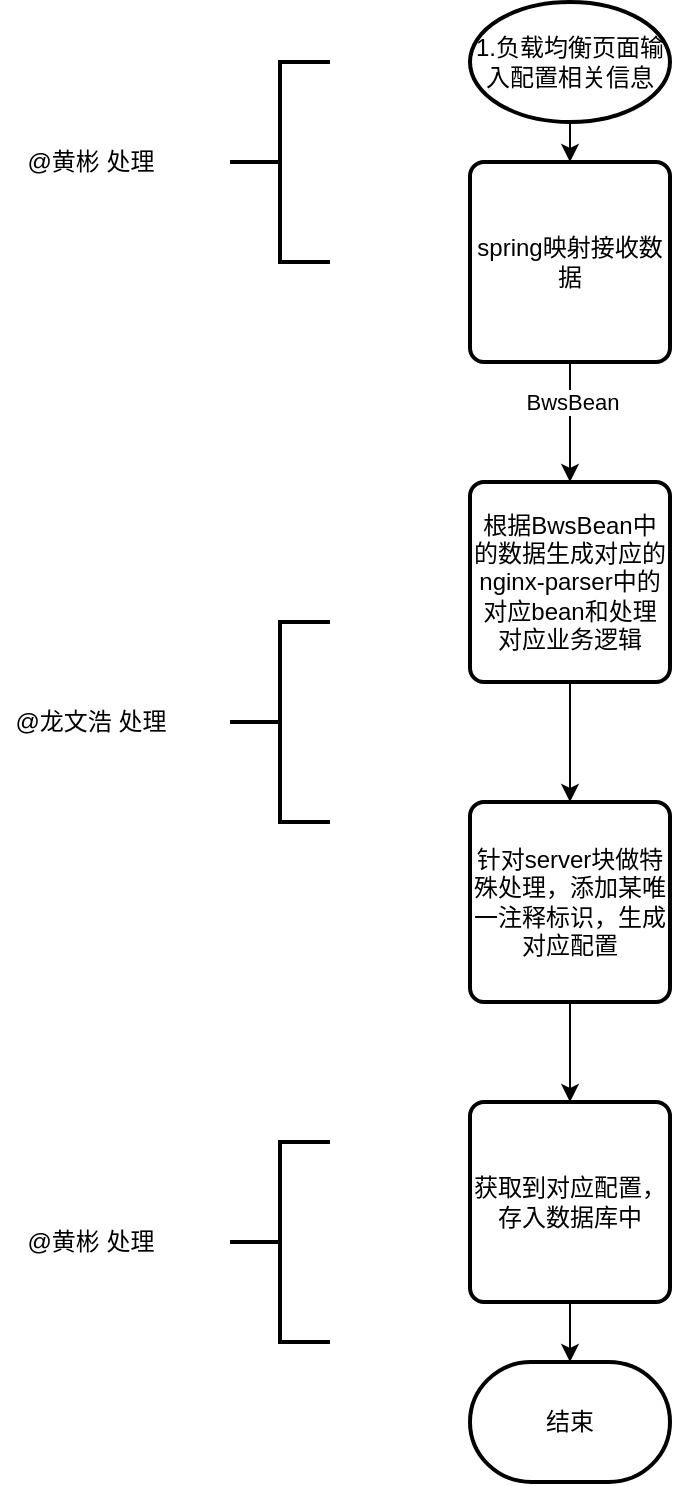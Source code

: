 <mxfile version="14.5.10" type="github">
  <diagram name="Page-1" id="74e2e168-ea6b-b213-b513-2b3c1d86103e">
    <mxGraphModel dx="1808" dy="1178" grid="1" gridSize="10" guides="1" tooltips="1" connect="1" arrows="1" fold="1" page="1" pageScale="1" pageWidth="1100" pageHeight="850" background="none" math="0" shadow="0">
      <root>
        <mxCell id="0" />
        <mxCell id="1" parent="0" />
        <mxCell id="Xdrb1TJ8sYdwbjvWpWTI-3" style="edgeStyle=orthogonalEdgeStyle;rounded=0;orthogonalLoop=1;jettySize=auto;html=1;exitX=0.5;exitY=1;exitDx=0;exitDy=0;exitPerimeter=0;entryX=0.5;entryY=0;entryDx=0;entryDy=0;" edge="1" parent="1" source="Xdrb1TJ8sYdwbjvWpWTI-1" target="Xdrb1TJ8sYdwbjvWpWTI-2">
          <mxGeometry relative="1" as="geometry" />
        </mxCell>
        <mxCell id="Xdrb1TJ8sYdwbjvWpWTI-1" value="1.负载均衡页面输入配置相关信息" style="strokeWidth=2;html=1;shape=mxgraph.flowchart.start_1;whiteSpace=wrap;" vertex="1" parent="1">
          <mxGeometry x="370" y="40" width="100" height="60" as="geometry" />
        </mxCell>
        <mxCell id="Xdrb1TJ8sYdwbjvWpWTI-7" style="edgeStyle=orthogonalEdgeStyle;rounded=0;orthogonalLoop=1;jettySize=auto;html=1;exitX=0.5;exitY=1;exitDx=0;exitDy=0;entryX=0.5;entryY=0;entryDx=0;entryDy=0;" edge="1" parent="1" source="Xdrb1TJ8sYdwbjvWpWTI-2" target="Xdrb1TJ8sYdwbjvWpWTI-6">
          <mxGeometry relative="1" as="geometry" />
        </mxCell>
        <mxCell id="Xdrb1TJ8sYdwbjvWpWTI-8" value="BwsBean" style="edgeLabel;html=1;align=center;verticalAlign=middle;resizable=0;points=[];" vertex="1" connectable="0" parent="Xdrb1TJ8sYdwbjvWpWTI-7">
          <mxGeometry x="-0.333" y="1" relative="1" as="geometry">
            <mxPoint as="offset" />
          </mxGeometry>
        </mxCell>
        <mxCell id="Xdrb1TJ8sYdwbjvWpWTI-2" value="spring映射接收数据" style="rounded=1;whiteSpace=wrap;html=1;absoluteArcSize=1;arcSize=14;strokeWidth=2;" vertex="1" parent="1">
          <mxGeometry x="370" y="120" width="100" height="100" as="geometry" />
        </mxCell>
        <mxCell id="Xdrb1TJ8sYdwbjvWpWTI-4" value="" style="strokeWidth=2;html=1;shape=mxgraph.flowchart.annotation_2;align=left;labelPosition=right;pointerEvents=1;" vertex="1" parent="1">
          <mxGeometry x="250" y="70" width="50" height="100" as="geometry" />
        </mxCell>
        <mxCell id="Xdrb1TJ8sYdwbjvWpWTI-5" value="@黄彬 处理" style="text;html=1;align=center;verticalAlign=middle;resizable=0;points=[];autosize=1;strokeColor=none;" vertex="1" parent="1">
          <mxGeometry x="140" y="110" width="80" height="20" as="geometry" />
        </mxCell>
        <mxCell id="Xdrb1TJ8sYdwbjvWpWTI-10" style="edgeStyle=orthogonalEdgeStyle;rounded=0;orthogonalLoop=1;jettySize=auto;html=1;exitX=0.5;exitY=1;exitDx=0;exitDy=0;entryX=0.5;entryY=0;entryDx=0;entryDy=0;" edge="1" parent="1" source="Xdrb1TJ8sYdwbjvWpWTI-6" target="Xdrb1TJ8sYdwbjvWpWTI-9">
          <mxGeometry relative="1" as="geometry" />
        </mxCell>
        <mxCell id="Xdrb1TJ8sYdwbjvWpWTI-6" value="根据BwsBean中的数据生成对应的nginx-parser中的对应bean和处理对应业务逻辑" style="rounded=1;whiteSpace=wrap;html=1;absoluteArcSize=1;arcSize=14;strokeWidth=2;" vertex="1" parent="1">
          <mxGeometry x="370" y="280" width="100" height="100" as="geometry" />
        </mxCell>
        <mxCell id="Xdrb1TJ8sYdwbjvWpWTI-12" style="edgeStyle=orthogonalEdgeStyle;rounded=0;orthogonalLoop=1;jettySize=auto;html=1;exitX=0.5;exitY=1;exitDx=0;exitDy=0;" edge="1" parent="1" source="Xdrb1TJ8sYdwbjvWpWTI-9" target="Xdrb1TJ8sYdwbjvWpWTI-11">
          <mxGeometry relative="1" as="geometry" />
        </mxCell>
        <mxCell id="Xdrb1TJ8sYdwbjvWpWTI-9" value="针对server块做特殊处理，添加某唯一注释标识，生成对应配置" style="rounded=1;whiteSpace=wrap;html=1;absoluteArcSize=1;arcSize=14;strokeWidth=2;" vertex="1" parent="1">
          <mxGeometry x="370" y="440" width="100" height="100" as="geometry" />
        </mxCell>
        <mxCell id="Xdrb1TJ8sYdwbjvWpWTI-16" style="edgeStyle=orthogonalEdgeStyle;rounded=0;orthogonalLoop=1;jettySize=auto;html=1;exitX=0.5;exitY=1;exitDx=0;exitDy=0;entryX=0.5;entryY=0;entryDx=0;entryDy=0;entryPerimeter=0;" edge="1" parent="1" source="Xdrb1TJ8sYdwbjvWpWTI-11" target="Xdrb1TJ8sYdwbjvWpWTI-13">
          <mxGeometry relative="1" as="geometry" />
        </mxCell>
        <mxCell id="Xdrb1TJ8sYdwbjvWpWTI-11" value="获取到对应配置，存入数据库中" style="rounded=1;whiteSpace=wrap;html=1;absoluteArcSize=1;arcSize=14;strokeWidth=2;" vertex="1" parent="1">
          <mxGeometry x="370" y="590" width="100" height="100" as="geometry" />
        </mxCell>
        <mxCell id="Xdrb1TJ8sYdwbjvWpWTI-13" value="结束" style="strokeWidth=2;html=1;shape=mxgraph.flowchart.terminator;whiteSpace=wrap;" vertex="1" parent="1">
          <mxGeometry x="370" y="720" width="100" height="60" as="geometry" />
        </mxCell>
        <mxCell id="Xdrb1TJ8sYdwbjvWpWTI-14" value="" style="strokeWidth=2;html=1;shape=mxgraph.flowchart.annotation_2;align=left;labelPosition=right;pointerEvents=1;" vertex="1" parent="1">
          <mxGeometry x="250" y="350" width="50" height="100" as="geometry" />
        </mxCell>
        <mxCell id="Xdrb1TJ8sYdwbjvWpWTI-15" value="@龙文浩 处理" style="text;html=1;align=center;verticalAlign=middle;resizable=0;points=[];autosize=1;strokeColor=none;" vertex="1" parent="1">
          <mxGeometry x="135" y="390" width="90" height="20" as="geometry" />
        </mxCell>
        <mxCell id="Xdrb1TJ8sYdwbjvWpWTI-17" value="" style="strokeWidth=2;html=1;shape=mxgraph.flowchart.annotation_2;align=left;labelPosition=right;pointerEvents=1;" vertex="1" parent="1">
          <mxGeometry x="250" y="610" width="50" height="100" as="geometry" />
        </mxCell>
        <mxCell id="Xdrb1TJ8sYdwbjvWpWTI-19" value="@黄彬 处理" style="text;html=1;align=center;verticalAlign=middle;resizable=0;points=[];autosize=1;strokeColor=none;" vertex="1" parent="1">
          <mxGeometry x="140" y="650" width="80" height="20" as="geometry" />
        </mxCell>
      </root>
    </mxGraphModel>
  </diagram>
</mxfile>
